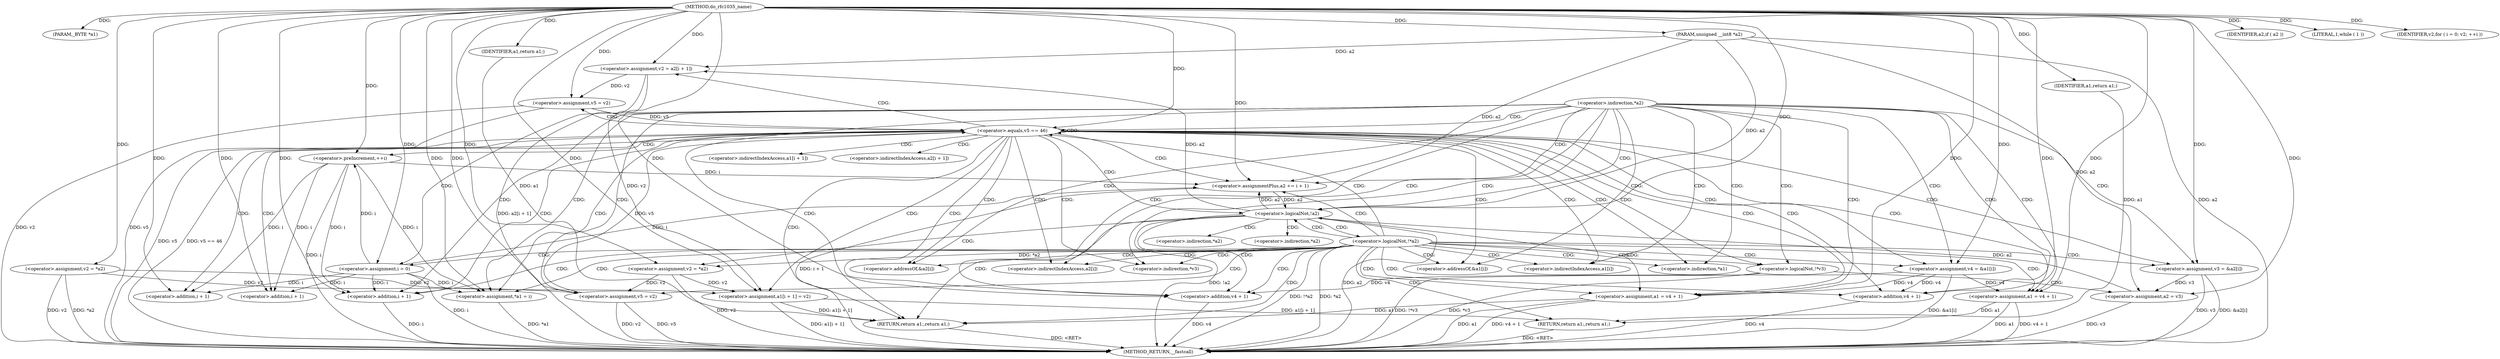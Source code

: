 digraph do_rfc1035_name {  
"1000106" [label = "(METHOD,do_rfc1035_name)" ]
"1000216" [label = "(METHOD_RETURN,__fastcall)" ]
"1000107" [label = "(PARAM,_BYTE *a1)" ]
"1000108" [label = "(PARAM,unsigned __int8 *a2)" ]
"1000116" [label = "(IDENTIFIER,a2,if ( a2 ))" ]
"1000118" [label = "(<operator>.assignment,v2 = *a2)" ]
"1000127" [label = "(LITERAL,1,while ( 1 ))" ]
"1000129" [label = "(<operator>.assignment,v5 = v2)" ]
"1000133" [label = "(<operator>.assignment,i = 0)" ]
"1000136" [label = "(IDENTIFIER,v2,for ( i = 0; v2; ++i ))" ]
"1000137" [label = "(<operator>.preIncrement,++i)" ]
"1000141" [label = "(<operator>.equals,v5 == 46)" ]
"1000145" [label = "(<operator>.assignment,a1[i + 1] = v2)" ]
"1000148" [label = "(<operator>.addition,i + 1)" ]
"1000152" [label = "(<operator>.assignment,v2 = a2[i + 1])" ]
"1000156" [label = "(<operator>.addition,i + 1)" ]
"1000159" [label = "(<operator>.assignment,v5 = v2)" ]
"1000162" [label = "(<operator>.assignment,*a1 = i)" ]
"1000166" [label = "(<operator>.assignment,v3 = &a2[i])" ]
"1000172" [label = "(<operator>.assignmentPlus,a2 += i + 1)" ]
"1000174" [label = "(<operator>.addition,i + 1)" ]
"1000178" [label = "(<operator>.logicalNot,!*v3)" ]
"1000181" [label = "(<operator>.assignment,a2 = v3)" ]
"1000184" [label = "(<operator>.assignment,v4 = &a1[i])" ]
"1000190" [label = "(<operator>.assignment,a1 = v4 + 1)" ]
"1000192" [label = "(<operator>.addition,v4 + 1)" ]
"1000196" [label = "(<operator>.logicalNot,!a2)" ]
"1000199" [label = "(<operator>.assignment,v2 = *a2)" ]
"1000204" [label = "(<operator>.logicalNot,!*a2)" ]
"1000207" [label = "(RETURN,return a1;,return a1;)" ]
"1000208" [label = "(IDENTIFIER,a1,return a1;)" ]
"1000209" [label = "(<operator>.assignment,a1 = v4 + 1)" ]
"1000211" [label = "(<operator>.addition,v4 + 1)" ]
"1000214" [label = "(RETURN,return a1;,return a1;)" ]
"1000215" [label = "(IDENTIFIER,a1,return a1;)" ]
"1000123" [label = "(<operator>.indirection,*a2)" ]
"1000146" [label = "(<operator>.indirectIndexAccess,a1[i + 1])" ]
"1000154" [label = "(<operator>.indirectIndexAccess,a2[i + 1])" ]
"1000163" [label = "(<operator>.indirection,*a1)" ]
"1000168" [label = "(<operator>.addressOf,&a2[i])" ]
"1000169" [label = "(<operator>.indirectIndexAccess,a2[i])" ]
"1000179" [label = "(<operator>.indirection,*v3)" ]
"1000186" [label = "(<operator>.addressOf,&a1[i])" ]
"1000187" [label = "(<operator>.indirectIndexAccess,a1[i])" ]
"1000201" [label = "(<operator>.indirection,*a2)" ]
"1000205" [label = "(<operator>.indirection,*a2)" ]
  "1000159" -> "1000216"  [ label = "DDG: v2"] 
  "1000172" -> "1000216"  [ label = "DDG: i + 1"] 
  "1000118" -> "1000216"  [ label = "DDG: v2"] 
  "1000204" -> "1000216"  [ label = "DDG: !*a2"] 
  "1000137" -> "1000216"  [ label = "DDG: i"] 
  "1000159" -> "1000216"  [ label = "DDG: v5"] 
  "1000211" -> "1000216"  [ label = "DDG: v4"] 
  "1000166" -> "1000216"  [ label = "DDG: v3"] 
  "1000204" -> "1000216"  [ label = "DDG: *a2"] 
  "1000199" -> "1000216"  [ label = "DDG: v2"] 
  "1000190" -> "1000216"  [ label = "DDG: a1"] 
  "1000162" -> "1000216"  [ label = "DDG: *a1"] 
  "1000118" -> "1000216"  [ label = "DDG: *a2"] 
  "1000141" -> "1000216"  [ label = "DDG: v5"] 
  "1000178" -> "1000216"  [ label = "DDG: !*v3"] 
  "1000209" -> "1000216"  [ label = "DDG: v4 + 1"] 
  "1000129" -> "1000216"  [ label = "DDG: v5"] 
  "1000133" -> "1000216"  [ label = "DDG: i"] 
  "1000181" -> "1000216"  [ label = "DDG: v3"] 
  "1000192" -> "1000216"  [ label = "DDG: v4"] 
  "1000129" -> "1000216"  [ label = "DDG: v2"] 
  "1000141" -> "1000216"  [ label = "DDG: v5 == 46"] 
  "1000190" -> "1000216"  [ label = "DDG: v4 + 1"] 
  "1000178" -> "1000216"  [ label = "DDG: *v3"] 
  "1000196" -> "1000216"  [ label = "DDG: !a2"] 
  "1000209" -> "1000216"  [ label = "DDG: a1"] 
  "1000174" -> "1000216"  [ label = "DDG: i"] 
  "1000196" -> "1000216"  [ label = "DDG: a2"] 
  "1000152" -> "1000216"  [ label = "DDG: a2[i + 1]"] 
  "1000145" -> "1000216"  [ label = "DDG: a1[i + 1]"] 
  "1000166" -> "1000216"  [ label = "DDG: &a2[i]"] 
  "1000108" -> "1000216"  [ label = "DDG: a2"] 
  "1000184" -> "1000216"  [ label = "DDG: &a1[i]"] 
  "1000207" -> "1000216"  [ label = "DDG: <RET>"] 
  "1000214" -> "1000216"  [ label = "DDG: <RET>"] 
  "1000106" -> "1000107"  [ label = "DDG: "] 
  "1000106" -> "1000108"  [ label = "DDG: "] 
  "1000106" -> "1000116"  [ label = "DDG: "] 
  "1000106" -> "1000118"  [ label = "DDG: "] 
  "1000106" -> "1000127"  [ label = "DDG: "] 
  "1000199" -> "1000129"  [ label = "DDG: v2"] 
  "1000118" -> "1000129"  [ label = "DDG: v2"] 
  "1000106" -> "1000129"  [ label = "DDG: "] 
  "1000106" -> "1000133"  [ label = "DDG: "] 
  "1000106" -> "1000136"  [ label = "DDG: "] 
  "1000106" -> "1000137"  [ label = "DDG: "] 
  "1000133" -> "1000137"  [ label = "DDG: i"] 
  "1000129" -> "1000141"  [ label = "DDG: v5"] 
  "1000159" -> "1000141"  [ label = "DDG: v5"] 
  "1000106" -> "1000141"  [ label = "DDG: "] 
  "1000106" -> "1000145"  [ label = "DDG: "] 
  "1000152" -> "1000145"  [ label = "DDG: v2"] 
  "1000199" -> "1000145"  [ label = "DDG: v2"] 
  "1000118" -> "1000145"  [ label = "DDG: v2"] 
  "1000133" -> "1000148"  [ label = "DDG: i"] 
  "1000137" -> "1000148"  [ label = "DDG: i"] 
  "1000106" -> "1000148"  [ label = "DDG: "] 
  "1000196" -> "1000152"  [ label = "DDG: a2"] 
  "1000108" -> "1000152"  [ label = "DDG: a2"] 
  "1000106" -> "1000152"  [ label = "DDG: "] 
  "1000106" -> "1000156"  [ label = "DDG: "] 
  "1000133" -> "1000156"  [ label = "DDG: i"] 
  "1000137" -> "1000156"  [ label = "DDG: i"] 
  "1000152" -> "1000159"  [ label = "DDG: v2"] 
  "1000106" -> "1000159"  [ label = "DDG: "] 
  "1000133" -> "1000162"  [ label = "DDG: i"] 
  "1000137" -> "1000162"  [ label = "DDG: i"] 
  "1000106" -> "1000162"  [ label = "DDG: "] 
  "1000106" -> "1000166"  [ label = "DDG: "] 
  "1000106" -> "1000172"  [ label = "DDG: "] 
  "1000133" -> "1000172"  [ label = "DDG: i"] 
  "1000137" -> "1000172"  [ label = "DDG: i"] 
  "1000196" -> "1000172"  [ label = "DDG: a2"] 
  "1000108" -> "1000172"  [ label = "DDG: a2"] 
  "1000106" -> "1000174"  [ label = "DDG: "] 
  "1000133" -> "1000174"  [ label = "DDG: i"] 
  "1000137" -> "1000174"  [ label = "DDG: i"] 
  "1000166" -> "1000181"  [ label = "DDG: v3"] 
  "1000106" -> "1000181"  [ label = "DDG: "] 
  "1000108" -> "1000181"  [ label = "DDG: a2"] 
  "1000106" -> "1000184"  [ label = "DDG: "] 
  "1000184" -> "1000190"  [ label = "DDG: v4"] 
  "1000106" -> "1000190"  [ label = "DDG: "] 
  "1000184" -> "1000192"  [ label = "DDG: v4"] 
  "1000106" -> "1000192"  [ label = "DDG: "] 
  "1000181" -> "1000196"  [ label = "DDG: a2"] 
  "1000172" -> "1000196"  [ label = "DDG: a2"] 
  "1000108" -> "1000196"  [ label = "DDG: a2"] 
  "1000106" -> "1000196"  [ label = "DDG: "] 
  "1000204" -> "1000199"  [ label = "DDG: *a2"] 
  "1000106" -> "1000199"  [ label = "DDG: "] 
  "1000208" -> "1000207"  [ label = "DDG: a1"] 
  "1000190" -> "1000207"  [ label = "DDG: a1"] 
  "1000145" -> "1000207"  [ label = "DDG: a1[i + 1]"] 
  "1000106" -> "1000208"  [ label = "DDG: "] 
  "1000106" -> "1000209"  [ label = "DDG: "] 
  "1000184" -> "1000209"  [ label = "DDG: v4"] 
  "1000106" -> "1000211"  [ label = "DDG: "] 
  "1000184" -> "1000211"  [ label = "DDG: v4"] 
  "1000215" -> "1000214"  [ label = "DDG: a1"] 
  "1000209" -> "1000214"  [ label = "DDG: a1"] 
  "1000145" -> "1000214"  [ label = "DDG: a1[i + 1]"] 
  "1000106" -> "1000215"  [ label = "DDG: "] 
  "1000123" -> "1000214"  [ label = "CDG: "] 
  "1000123" -> "1000211"  [ label = "CDG: "] 
  "1000123" -> "1000209"  [ label = "CDG: "] 
  "1000123" -> "1000133"  [ label = "CDG: "] 
  "1000123" -> "1000129"  [ label = "CDG: "] 
  "1000123" -> "1000174"  [ label = "CDG: "] 
  "1000123" -> "1000172"  [ label = "CDG: "] 
  "1000123" -> "1000169"  [ label = "CDG: "] 
  "1000123" -> "1000168"  [ label = "CDG: "] 
  "1000123" -> "1000166"  [ label = "CDG: "] 
  "1000123" -> "1000163"  [ label = "CDG: "] 
  "1000123" -> "1000162"  [ label = "CDG: "] 
  "1000123" -> "1000192"  [ label = "CDG: "] 
  "1000123" -> "1000190"  [ label = "CDG: "] 
  "1000123" -> "1000187"  [ label = "CDG: "] 
  "1000123" -> "1000186"  [ label = "CDG: "] 
  "1000123" -> "1000184"  [ label = "CDG: "] 
  "1000123" -> "1000179"  [ label = "CDG: "] 
  "1000123" -> "1000178"  [ label = "CDG: "] 
  "1000123" -> "1000196"  [ label = "CDG: "] 
  "1000123" -> "1000141"  [ label = "CDG: "] 
  "1000141" -> "1000137"  [ label = "CDG: "] 
  "1000141" -> "1000159"  [ label = "CDG: "] 
  "1000141" -> "1000156"  [ label = "CDG: "] 
  "1000141" -> "1000154"  [ label = "CDG: "] 
  "1000141" -> "1000152"  [ label = "CDG: "] 
  "1000141" -> "1000148"  [ label = "CDG: "] 
  "1000141" -> "1000146"  [ label = "CDG: "] 
  "1000141" -> "1000145"  [ label = "CDG: "] 
  "1000141" -> "1000174"  [ label = "CDG: "] 
  "1000141" -> "1000172"  [ label = "CDG: "] 
  "1000141" -> "1000169"  [ label = "CDG: "] 
  "1000141" -> "1000168"  [ label = "CDG: "] 
  "1000141" -> "1000166"  [ label = "CDG: "] 
  "1000141" -> "1000163"  [ label = "CDG: "] 
  "1000141" -> "1000162"  [ label = "CDG: "] 
  "1000141" -> "1000192"  [ label = "CDG: "] 
  "1000141" -> "1000190"  [ label = "CDG: "] 
  "1000141" -> "1000187"  [ label = "CDG: "] 
  "1000141" -> "1000186"  [ label = "CDG: "] 
  "1000141" -> "1000184"  [ label = "CDG: "] 
  "1000141" -> "1000179"  [ label = "CDG: "] 
  "1000141" -> "1000178"  [ label = "CDG: "] 
  "1000141" -> "1000196"  [ label = "CDG: "] 
  "1000141" -> "1000214"  [ label = "CDG: "] 
  "1000141" -> "1000211"  [ label = "CDG: "] 
  "1000141" -> "1000209"  [ label = "CDG: "] 
  "1000141" -> "1000141"  [ label = "CDG: "] 
  "1000178" -> "1000181"  [ label = "CDG: "] 
  "1000196" -> "1000205"  [ label = "CDG: "] 
  "1000196" -> "1000204"  [ label = "CDG: "] 
  "1000196" -> "1000201"  [ label = "CDG: "] 
  "1000196" -> "1000199"  [ label = "CDG: "] 
  "1000196" -> "1000214"  [ label = "CDG: "] 
  "1000196" -> "1000211"  [ label = "CDG: "] 
  "1000196" -> "1000209"  [ label = "CDG: "] 
  "1000204" -> "1000207"  [ label = "CDG: "] 
  "1000204" -> "1000214"  [ label = "CDG: "] 
  "1000204" -> "1000211"  [ label = "CDG: "] 
  "1000204" -> "1000209"  [ label = "CDG: "] 
  "1000204" -> "1000133"  [ label = "CDG: "] 
  "1000204" -> "1000129"  [ label = "CDG: "] 
  "1000204" -> "1000174"  [ label = "CDG: "] 
  "1000204" -> "1000172"  [ label = "CDG: "] 
  "1000204" -> "1000169"  [ label = "CDG: "] 
  "1000204" -> "1000168"  [ label = "CDG: "] 
  "1000204" -> "1000166"  [ label = "CDG: "] 
  "1000204" -> "1000163"  [ label = "CDG: "] 
  "1000204" -> "1000162"  [ label = "CDG: "] 
  "1000204" -> "1000192"  [ label = "CDG: "] 
  "1000204" -> "1000190"  [ label = "CDG: "] 
  "1000204" -> "1000187"  [ label = "CDG: "] 
  "1000204" -> "1000186"  [ label = "CDG: "] 
  "1000204" -> "1000184"  [ label = "CDG: "] 
  "1000204" -> "1000179"  [ label = "CDG: "] 
  "1000204" -> "1000178"  [ label = "CDG: "] 
  "1000204" -> "1000196"  [ label = "CDG: "] 
  "1000204" -> "1000141"  [ label = "CDG: "] 
}
